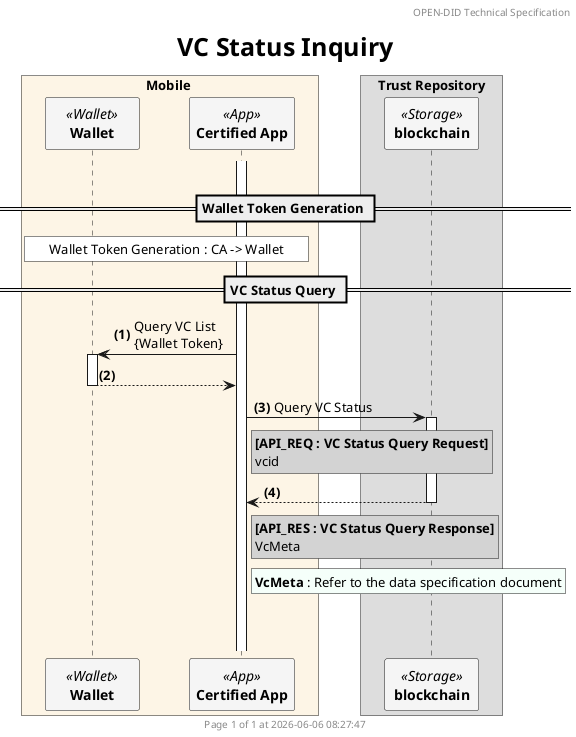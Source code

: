 
@startuml vc_status_inquiry_simple

'- - - - - - - - - - - - - - - - - - - - - - - - - - - - - - - - - - - - - - - - - - - - - - - - - - - - - - - - - - -
' Configuration
'- - - - - - - - - - - - - - - - - - - - - - - - - - - - - - - - - - - - - - - - - - - - - - - - - - - - - - - - - - -
'=== Header and Footer ===
header OPEN-DID Technical Specification
footer
    Page %page% of %lastpage% at %date("yyyy-MM-dd hh:mm:ss")
end footer

'=== Title ===
title
    <size:25>VC Status Inquiry</size>
end title

'=== Options ===
'Automatic numbering: e.g., "<b>000." => displays as a 3-digit number with leading zeros
autonumber "<b>(#)</b>"
'Hide participant box at the bottom of the page
'hide footbox

'=== Participants ===
skinparam ParticipantPadding 20
skinparam BoxPadding 20
skinparam MaxMessageSize 500
skinparam MinClassWidth 80



box Mobile #OldLace
    participant "**Wallet**" as WALLET <<Wallet>> #WhiteSmoke
    participant "**Certified App**" as CA <<App>> #WhiteSmoke    
end box

box Trust Repository
    participant "**blockchain**" as BC <<Storage>> #WhiteSmoke
end box 

'- - - - - - - - - - - - - - - - - - - - - - - - - - - - - - - - - - - - - - - - - - - - - - - - - - - - - - - - - - -
' Constant
'- - - - - - - - - - - - - - - - - - - - - - - - - - - - - - - - - - - - - - - - - - - - - - - - - - - - - - - - - - -
!$doc = "Refer to the data specification document"

'- - - - - - - - - - - - - - - - - - - - - - - - - - - - - - - - - - - - - - - - - - - - - - - - - - - - - - - - - - -
' Content
'- - - - - - - - - - - - - - - - - - - - - - - - - - - - - - - - - - - - - - - - - - - - - - - - - - - - - - - - - - -
|||

== Wallet Token Generation ==
activate CA

rnote over WALLET, CA #white
    Wallet Token Generation : CA -> Wallet
end note


== VC Status Query ==

CA -> WALLET++ : Query VC List \n{Wallet Token}
return

CA -> BC++ : Query VC Status
rnote right of CA #LightGray
    **[API_REQ : VC Status Query Request]**
    vcid
end note

return

rnote right of CA #LightGray
    **[API_RES : VC Status Query Response]**
    VcMeta
end note
rnote right of CA #MintCream    
    **VcMeta** : $doc
end note

|||
|||

@enduml
